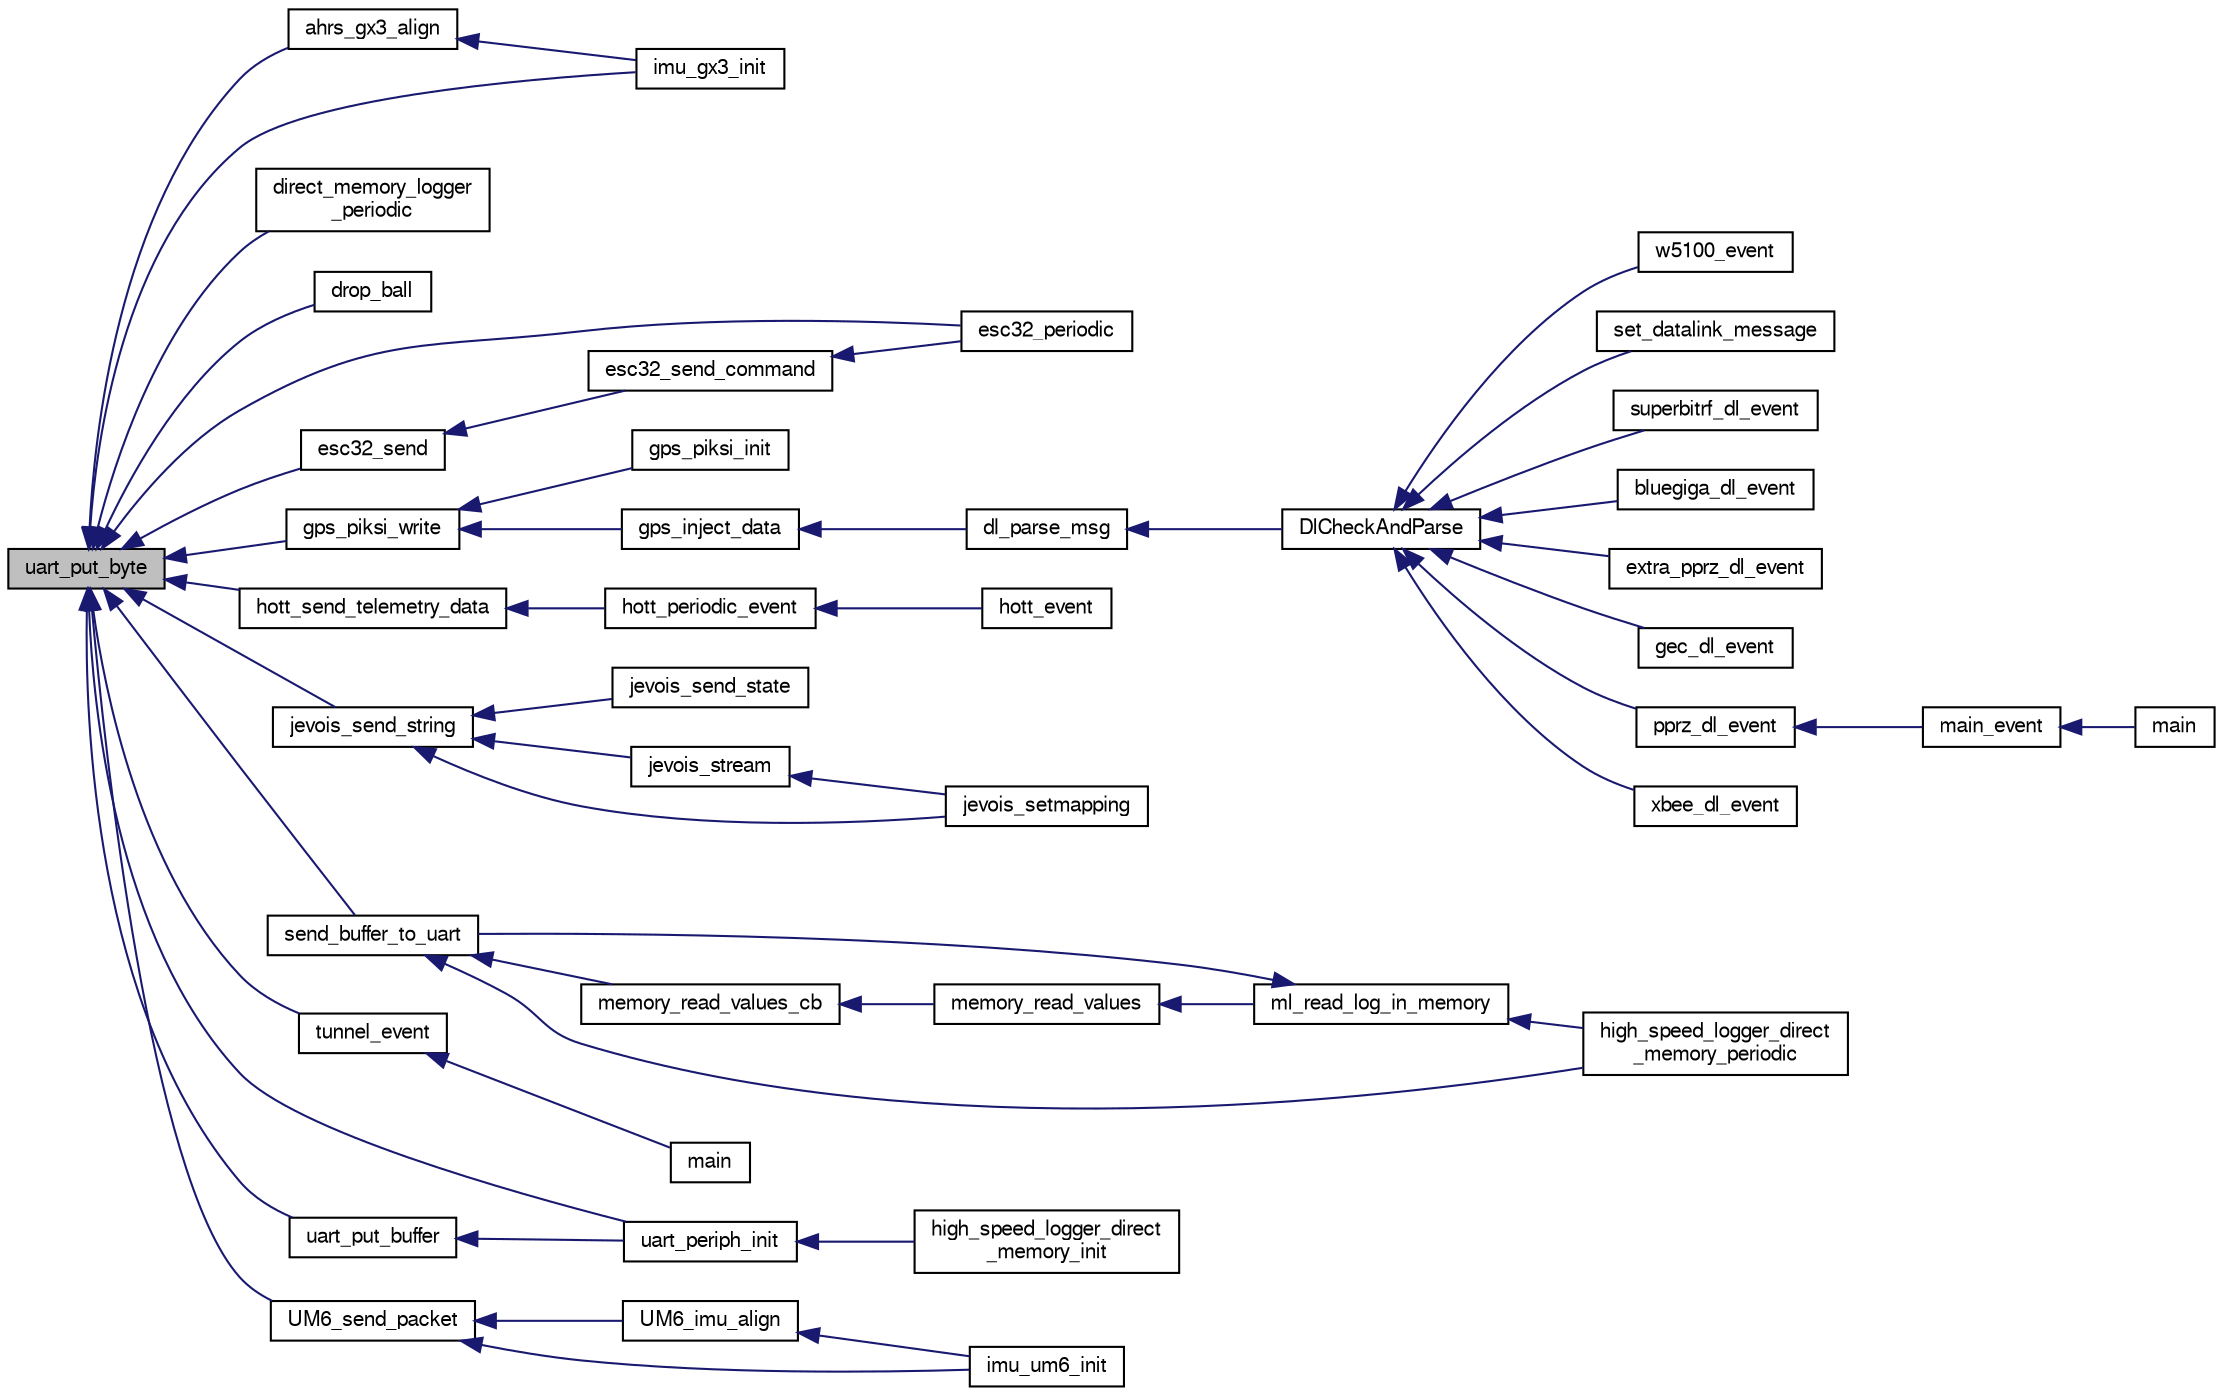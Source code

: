 digraph "uart_put_byte"
{
  edge [fontname="FreeSans",fontsize="10",labelfontname="FreeSans",labelfontsize="10"];
  node [fontname="FreeSans",fontsize="10",shape=record];
  rankdir="LR";
  Node1 [label="uart_put_byte",height=0.2,width=0.4,color="black", fillcolor="grey75", style="filled", fontcolor="black"];
  Node1 -> Node2 [dir="back",color="midnightblue",fontsize="10",style="solid",fontname="FreeSans"];
  Node2 [label="ahrs_gx3_align",height=0.2,width=0.4,color="black", fillcolor="white", style="filled",URL="$ahrs__gx3_8h.html#a0d9f6d29a049f23bc6b8a02d056a30ed"];
  Node2 -> Node3 [dir="back",color="midnightblue",fontsize="10",style="solid",fontname="FreeSans"];
  Node3 [label="imu_gx3_init",height=0.2,width=0.4,color="black", fillcolor="white", style="filled",URL="$ahrs__gx3_8h.html#a52f9a66f4c1b5535ed2aa85d711be4a8"];
  Node1 -> Node4 [dir="back",color="midnightblue",fontsize="10",style="solid",fontname="FreeSans"];
  Node4 [label="direct_memory_logger\l_periodic",height=0.2,width=0.4,color="black", fillcolor="white", style="filled",URL="$direct__memory__logger_8h.html#a0e2f1c2c6383161a1a5a6dd8d3f7c74f"];
  Node1 -> Node5 [dir="back",color="midnightblue",fontsize="10",style="solid",fontname="FreeSans"];
  Node5 [label="drop_ball",height=0.2,width=0.4,color="black", fillcolor="white", style="filled",URL="$switch__uart_8h.html#a401eedc08b81ee7fb028235a4042fb43"];
  Node1 -> Node6 [dir="back",color="midnightblue",fontsize="10",style="solid",fontname="FreeSans"];
  Node6 [label="esc32_periodic",height=0.2,width=0.4,color="black", fillcolor="white", style="filled",URL="$esc32_8h.html#a0ea641180adcdfecf85874250a5606cf"];
  Node1 -> Node7 [dir="back",color="midnightblue",fontsize="10",style="solid",fontname="FreeSans"];
  Node7 [label="esc32_send",height=0.2,width=0.4,color="black", fillcolor="white", style="filled",URL="$esc32_8c.html#a82c6f33aefa0e03f9b138b1f6f8455e6"];
  Node7 -> Node8 [dir="back",color="midnightblue",fontsize="10",style="solid",fontname="FreeSans"];
  Node8 [label="esc32_send_command",height=0.2,width=0.4,color="black", fillcolor="white", style="filled",URL="$esc32_8c.html#af0f37338dd7c2bea6f0b9aef4d501708"];
  Node8 -> Node6 [dir="back",color="midnightblue",fontsize="10",style="solid",fontname="FreeSans"];
  Node1 -> Node9 [dir="back",color="midnightblue",fontsize="10",style="solid",fontname="FreeSans"];
  Node9 [label="gps_piksi_write",height=0.2,width=0.4,color="black", fillcolor="white", style="filled",URL="$gps__piksi_8c.html#a1085ff467a2b3d7ceaac86f713d75520"];
  Node9 -> Node10 [dir="back",color="midnightblue",fontsize="10",style="solid",fontname="FreeSans"];
  Node10 [label="gps_piksi_init",height=0.2,width=0.4,color="black", fillcolor="white", style="filled",URL="$gps__piksi_8h.html#a2fcb9204061227b94027a135c469c4b5"];
  Node9 -> Node11 [dir="back",color="midnightblue",fontsize="10",style="solid",fontname="FreeSans"];
  Node11 [label="gps_inject_data",height=0.2,width=0.4,color="black", fillcolor="white", style="filled",URL="$gps_8h.html#a92de5b7fc6f0e0c9c2a3f6aa1b175c6f",tooltip="GPS packet injection (default empty) "];
  Node11 -> Node12 [dir="back",color="midnightblue",fontsize="10",style="solid",fontname="FreeSans"];
  Node12 [label="dl_parse_msg",height=0.2,width=0.4,color="black", fillcolor="white", style="filled",URL="$datalink_8c.html#a8622e4eaf1529d8c64af55c0d05dadbe",tooltip="Should be called when chars are available in dl_buffer. "];
  Node12 -> Node13 [dir="back",color="midnightblue",fontsize="10",style="solid",fontname="FreeSans"];
  Node13 [label="DlCheckAndParse",height=0.2,width=0.4,color="black", fillcolor="white", style="filled",URL="$datalink_8h.html#aa9106add8d47671f6ebb3d8321813611",tooltip="Check for new message and parse. "];
  Node13 -> Node14 [dir="back",color="midnightblue",fontsize="10",style="solid",fontname="FreeSans"];
  Node14 [label="set_datalink_message",height=0.2,width=0.4,color="black", fillcolor="white", style="filled",URL="$sim__ap_8c.html#ad664061534694a2babfff03cfc5977f7"];
  Node13 -> Node15 [dir="back",color="midnightblue",fontsize="10",style="solid",fontname="FreeSans"];
  Node15 [label="superbitrf_dl_event",height=0.2,width=0.4,color="black", fillcolor="white", style="filled",URL="$subsystems_2datalink_2superbitrf_8h.html#a06a950af7255fea459d7c6de8c8c0cad",tooltip="The superbitrf datalink event call. "];
  Node13 -> Node16 [dir="back",color="midnightblue",fontsize="10",style="solid",fontname="FreeSans"];
  Node16 [label="bluegiga_dl_event",height=0.2,width=0.4,color="black", fillcolor="white", style="filled",URL="$bluegiga__dl_8h.html#a921065e8139e27fbe413ef7459ed51b3",tooltip="Datalink Event. "];
  Node13 -> Node17 [dir="back",color="midnightblue",fontsize="10",style="solid",fontname="FreeSans"];
  Node17 [label="extra_pprz_dl_event",height=0.2,width=0.4,color="black", fillcolor="white", style="filled",URL="$extra__pprz__dl_8h.html#a95b5d2651fd6a78c616fe9ca1f556568",tooltip="Datalink Event. "];
  Node13 -> Node18 [dir="back",color="midnightblue",fontsize="10",style="solid",fontname="FreeSans"];
  Node18 [label="gec_dl_event",height=0.2,width=0.4,color="black", fillcolor="white", style="filled",URL="$gec__dl_8h.html#a7645c559a6c4a5f611acab677af4a579",tooltip="Datalink Event. "];
  Node13 -> Node19 [dir="back",color="midnightblue",fontsize="10",style="solid",fontname="FreeSans"];
  Node19 [label="pprz_dl_event",height=0.2,width=0.4,color="black", fillcolor="white", style="filled",URL="$pprz__dl_8h.html#adfe1564dac687b426549de7dfe029931",tooltip="Datalink Event. "];
  Node19 -> Node20 [dir="back",color="midnightblue",fontsize="10",style="solid",fontname="FreeSans"];
  Node20 [label="main_event",height=0.2,width=0.4,color="black", fillcolor="white", style="filled",URL="$setup__actuators_8c.html#a319a645047f275499aa30b0bc08c6e10"];
  Node20 -> Node21 [dir="back",color="midnightblue",fontsize="10",style="solid",fontname="FreeSans"];
  Node21 [label="main",height=0.2,width=0.4,color="black", fillcolor="white", style="filled",URL="$setup__actuators_8c.html#a840291bc02cba5474a4cb46a9b9566fe"];
  Node13 -> Node22 [dir="back",color="midnightblue",fontsize="10",style="solid",fontname="FreeSans"];
  Node22 [label="xbee_dl_event",height=0.2,width=0.4,color="black", fillcolor="white", style="filled",URL="$xbee__dl_8h.html#ae70130a34c8efc48df440e2b410793c6",tooltip="Datalink Event. "];
  Node13 -> Node23 [dir="back",color="midnightblue",fontsize="10",style="solid",fontname="FreeSans"];
  Node23 [label="w5100_event",height=0.2,width=0.4,color="black", fillcolor="white", style="filled",URL="$w5100_8h.html#a7266971e7bc00efad150ab73bbfc8c29"];
  Node1 -> Node24 [dir="back",color="midnightblue",fontsize="10",style="solid",fontname="FreeSans"];
  Node24 [label="hott_send_telemetry_data",height=0.2,width=0.4,color="black", fillcolor="white", style="filled",URL="$modules_2hott_2hott_8c.html#a2dab589532cc67049d57fa67684616c8"];
  Node24 -> Node25 [dir="back",color="midnightblue",fontsize="10",style="solid",fontname="FreeSans"];
  Node25 [label="hott_periodic_event",height=0.2,width=0.4,color="black", fillcolor="white", style="filled",URL="$modules_2hott_2hott_8c.html#a64d986dbd4a6b7fa67a60cf0f237d31c"];
  Node25 -> Node26 [dir="back",color="midnightblue",fontsize="10",style="solid",fontname="FreeSans"];
  Node26 [label="hott_event",height=0.2,width=0.4,color="black", fillcolor="white", style="filled",URL="$modules_2hott_2hott_8h.html#afd6976c45645e710a8036805a913fc4c"];
  Node1 -> Node3 [dir="back",color="midnightblue",fontsize="10",style="solid",fontname="FreeSans"];
  Node1 -> Node27 [dir="back",color="midnightblue",fontsize="10",style="solid",fontname="FreeSans"];
  Node27 [label="jevois_send_string",height=0.2,width=0.4,color="black", fillcolor="white", style="filled",URL="$jevois_8h.html#aa4b38bf843c270c3ef77b789bc08f30c",tooltip="Generic function to send a string command to Jevois. "];
  Node27 -> Node28 [dir="back",color="midnightblue",fontsize="10",style="solid",fontname="FreeSans"];
  Node28 [label="jevois_stream",height=0.2,width=0.4,color="black", fillcolor="white", style="filled",URL="$jevois_8h.html#a2e99fd57571cdb6cd8cbd0dc001a0d95",tooltip="Start and stop streaming. "];
  Node28 -> Node29 [dir="back",color="midnightblue",fontsize="10",style="solid",fontname="FreeSans"];
  Node29 [label="jevois_setmapping",height=0.2,width=0.4,color="black", fillcolor="white", style="filled",URL="$jevois_8h.html#a0e47409eccd5ab805c0b20e07f80ab1d",tooltip="Set video mapping. "];
  Node27 -> Node29 [dir="back",color="midnightblue",fontsize="10",style="solid",fontname="FreeSans"];
  Node27 -> Node30 [dir="back",color="midnightblue",fontsize="10",style="solid",fontname="FreeSans"];
  Node30 [label="jevois_send_state",height=0.2,width=0.4,color="black", fillcolor="white", style="filled",URL="$jevois_8h.html#aaabffd8949fd232243751b5dbf121d60",tooltip="Send state to camera. "];
  Node1 -> Node31 [dir="back",color="midnightblue",fontsize="10",style="solid",fontname="FreeSans"];
  Node31 [label="send_buffer_to_uart",height=0.2,width=0.4,color="black", fillcolor="white", style="filled",URL="$high__speed__logger__direct__memory_8h.html#a9bddde970a97af490613f8c8c3afbd02",tooltip="Function sending the read values from the memory to te UART. "];
  Node31 -> Node32 [dir="back",color="midnightblue",fontsize="10",style="solid",fontname="FreeSans"];
  Node32 [label="memory_read_values_cb",height=0.2,width=0.4,color="black", fillcolor="white", style="filled",URL="$high__speed__logger__direct__memory_8c.html#a03c89d538e0d2f5fd4ffd2dcc2dbcdf4",tooltip="Callback function decrypting the read values from the memory. "];
  Node32 -> Node33 [dir="back",color="midnightblue",fontsize="10",style="solid",fontname="FreeSans"];
  Node33 [label="memory_read_values",height=0.2,width=0.4,color="black", fillcolor="white", style="filled",URL="$high__speed__logger__direct__memory_8h.html#a1fb39680405c75bd37906ab8291785a3",tooltip="Function sending a request to read some values in memory. "];
  Node33 -> Node34 [dir="back",color="midnightblue",fontsize="10",style="solid",fontname="FreeSans"];
  Node34 [label="ml_read_log_in_memory",height=0.2,width=0.4,color="black", fillcolor="white", style="filled",URL="$high__speed__logger__direct__memory_8h.html#a07a82e5e15d83faae43c17f52a999754",tooltip="Function continuing the reading of the current log in memory. "];
  Node34 -> Node31 [dir="back",color="midnightblue",fontsize="10",style="solid",fontname="FreeSans"];
  Node34 -> Node35 [dir="back",color="midnightblue",fontsize="10",style="solid",fontname="FreeSans"];
  Node35 [label="high_speed_logger_direct\l_memory_periodic",height=0.2,width=0.4,color="black", fillcolor="white", style="filled",URL="$high__speed__logger__direct__memory_8h.html#a9464826fae91544e9fc803865f5e3107",tooltip="Main function of the module. "];
  Node31 -> Node35 [dir="back",color="midnightblue",fontsize="10",style="solid",fontname="FreeSans"];
  Node1 -> Node36 [dir="back",color="midnightblue",fontsize="10",style="solid",fontname="FreeSans"];
  Node36 [label="tunnel_event",height=0.2,width=0.4,color="black", fillcolor="white", style="filled",URL="$usb__tunnel_8c.html#a716cf006b01443e43d0c22bace6803c6"];
  Node36 -> Node37 [dir="back",color="midnightblue",fontsize="10",style="solid",fontname="FreeSans"];
  Node37 [label="main",height=0.2,width=0.4,color="black", fillcolor="white", style="filled",URL="$usb__tunnel_8c.html#a840291bc02cba5474a4cb46a9b9566fe"];
  Node1 -> Node38 [dir="back",color="midnightblue",fontsize="10",style="solid",fontname="FreeSans"];
  Node38 [label="uart_periph_init",height=0.2,width=0.4,color="black", fillcolor="white", style="filled",URL="$uart_8h.html#a43baf084a9bcc968ef00790e25becbb7"];
  Node38 -> Node39 [dir="back",color="midnightblue",fontsize="10",style="solid",fontname="FreeSans"];
  Node39 [label="high_speed_logger_direct\l_memory_init",height=0.2,width=0.4,color="black", fillcolor="white", style="filled",URL="$high__speed__logger__direct__memory_8h.html#a12bdb7bbc1db80d13434e986b45f0128",tooltip="Function initialisating the module. "];
  Node1 -> Node40 [dir="back",color="midnightblue",fontsize="10",style="solid",fontname="FreeSans"];
  Node40 [label="uart_put_buffer",height=0.2,width=0.4,color="black", fillcolor="white", style="filled",URL="$uart_8c.html#a70569087d789605493bce97141e1664f",tooltip="Uart transmit buffer implementation. "];
  Node40 -> Node38 [dir="back",color="midnightblue",fontsize="10",style="solid",fontname="FreeSans"];
  Node1 -> Node41 [dir="back",color="midnightblue",fontsize="10",style="solid",fontname="FreeSans"];
  Node41 [label="UM6_send_packet",height=0.2,width=0.4,color="black", fillcolor="white", style="filled",URL="$imu__um6_8c.html#abd766713dd3a7b205c16c8e2bfc539eb"];
  Node41 -> Node42 [dir="back",color="midnightblue",fontsize="10",style="solid",fontname="FreeSans"];
  Node42 [label="UM6_imu_align",height=0.2,width=0.4,color="black", fillcolor="white", style="filled",URL="$imu__um6_8c.html#a9afb7dbd1cfa371326da8b7406b7ad82"];
  Node42 -> Node43 [dir="back",color="midnightblue",fontsize="10",style="solid",fontname="FreeSans"];
  Node43 [label="imu_um6_init",height=0.2,width=0.4,color="black", fillcolor="white", style="filled",URL="$imu__um6_8h.html#a37970830c44ec7bbf9e8f466bddef7a2"];
  Node41 -> Node43 [dir="back",color="midnightblue",fontsize="10",style="solid",fontname="FreeSans"];
}
